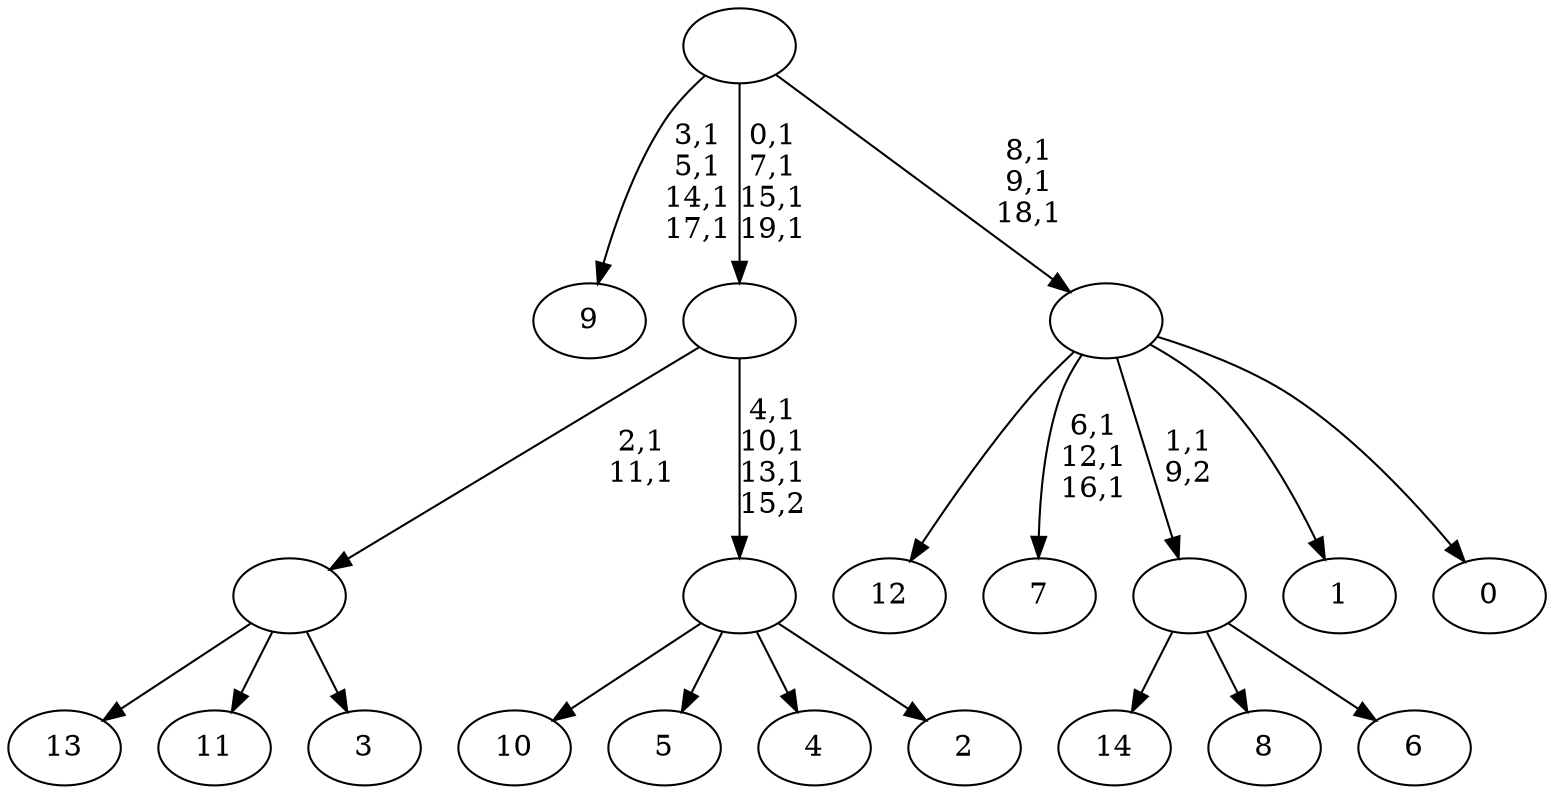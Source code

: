 digraph T {
	35 [label="14"]
	34 [label="13"]
	33 [label="12"]
	32 [label="11"]
	31 [label="10"]
	30 [label="9"]
	25 [label="8"]
	24 [label="7"]
	20 [label="6"]
	19 [label=""]
	18 [label="5"]
	17 [label="4"]
	16 [label="3"]
	15 [label=""]
	13 [label="2"]
	12 [label=""]
	9 [label=""]
	5 [label="1"]
	4 [label="0"]
	3 [label=""]
	0 [label=""]
	19 -> 35 [label=""]
	19 -> 25 [label=""]
	19 -> 20 [label=""]
	15 -> 34 [label=""]
	15 -> 32 [label=""]
	15 -> 16 [label=""]
	12 -> 31 [label=""]
	12 -> 18 [label=""]
	12 -> 17 [label=""]
	12 -> 13 [label=""]
	9 -> 12 [label="4,1\n10,1\n13,1\n15,2"]
	9 -> 15 [label="2,1\n11,1"]
	3 -> 24 [label="6,1\n12,1\n16,1"]
	3 -> 33 [label=""]
	3 -> 19 [label="1,1\n9,2"]
	3 -> 5 [label=""]
	3 -> 4 [label=""]
	0 -> 3 [label="8,1\n9,1\n18,1"]
	0 -> 9 [label="0,1\n7,1\n15,1\n19,1"]
	0 -> 30 [label="3,1\n5,1\n14,1\n17,1"]
}
